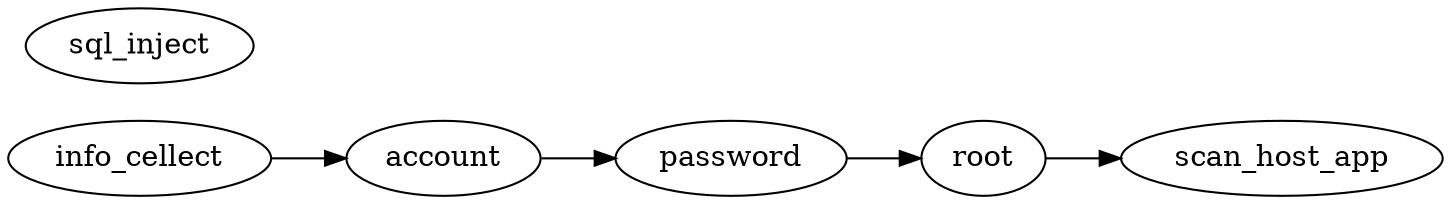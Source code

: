 digraph G {
	graph [layout=dot rankdir=LR]

// This is just an example for you to use as a template.
// Edit as you like. Whenever you save a legal graph
// the layout in the graphviz window will be updated.
        info_cellect->account->password->root->scan_host_app;
	sql_inject;
}
